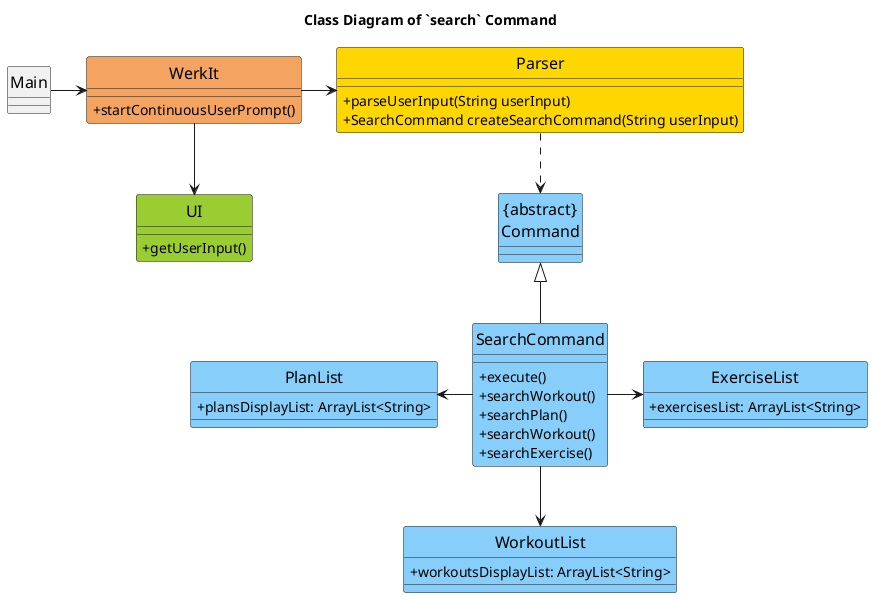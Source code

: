 @startuml
'https://plantuml.com/class-diagram
hide circle

skinparam classAttributeIconSize 0
skinparam classFontSize 16
title Class Diagram of `search` Command

Main -> WerkIt
WerkIt -> Parser
WerkIt --> UI
"{abstract}\nCommand" <|-- SearchCommand
ExerciseList <-left- SearchCommand
PlanList <- SearchCommand
WorkoutList <-u- SearchCommand
Parser ..> "{abstract}\nCommand"
skinparam classFontSize 16
class WerkIt #Sandybrown {
+ startContinuousUserPrompt()
}

class Main {

}

class SearchCommand #LightSkyBlue {
+ execute()
+ searchWorkout()
+ searchPlan()
+ searchWorkout()
+ searchExercise()
}

class "{abstract}\nCommand" #LightSkyBlue {
}

class UI #YellowGreen {
+ getUserInput()
}

class Parser #Gold {
+ parseUserInput(String userInput)
+ SearchCommand createSearchCommand(String userInput)
}

class ExerciseList #LightSkyBlue {
+ exercisesList: ArrayList<String>
}

class WorkoutList #LightSkyBlue {
+ workoutsDisplayList: ArrayList<String>
}

class PlanList #LightSkyBlue {
+ plansDisplayList: ArrayList<String>
}

@enduml